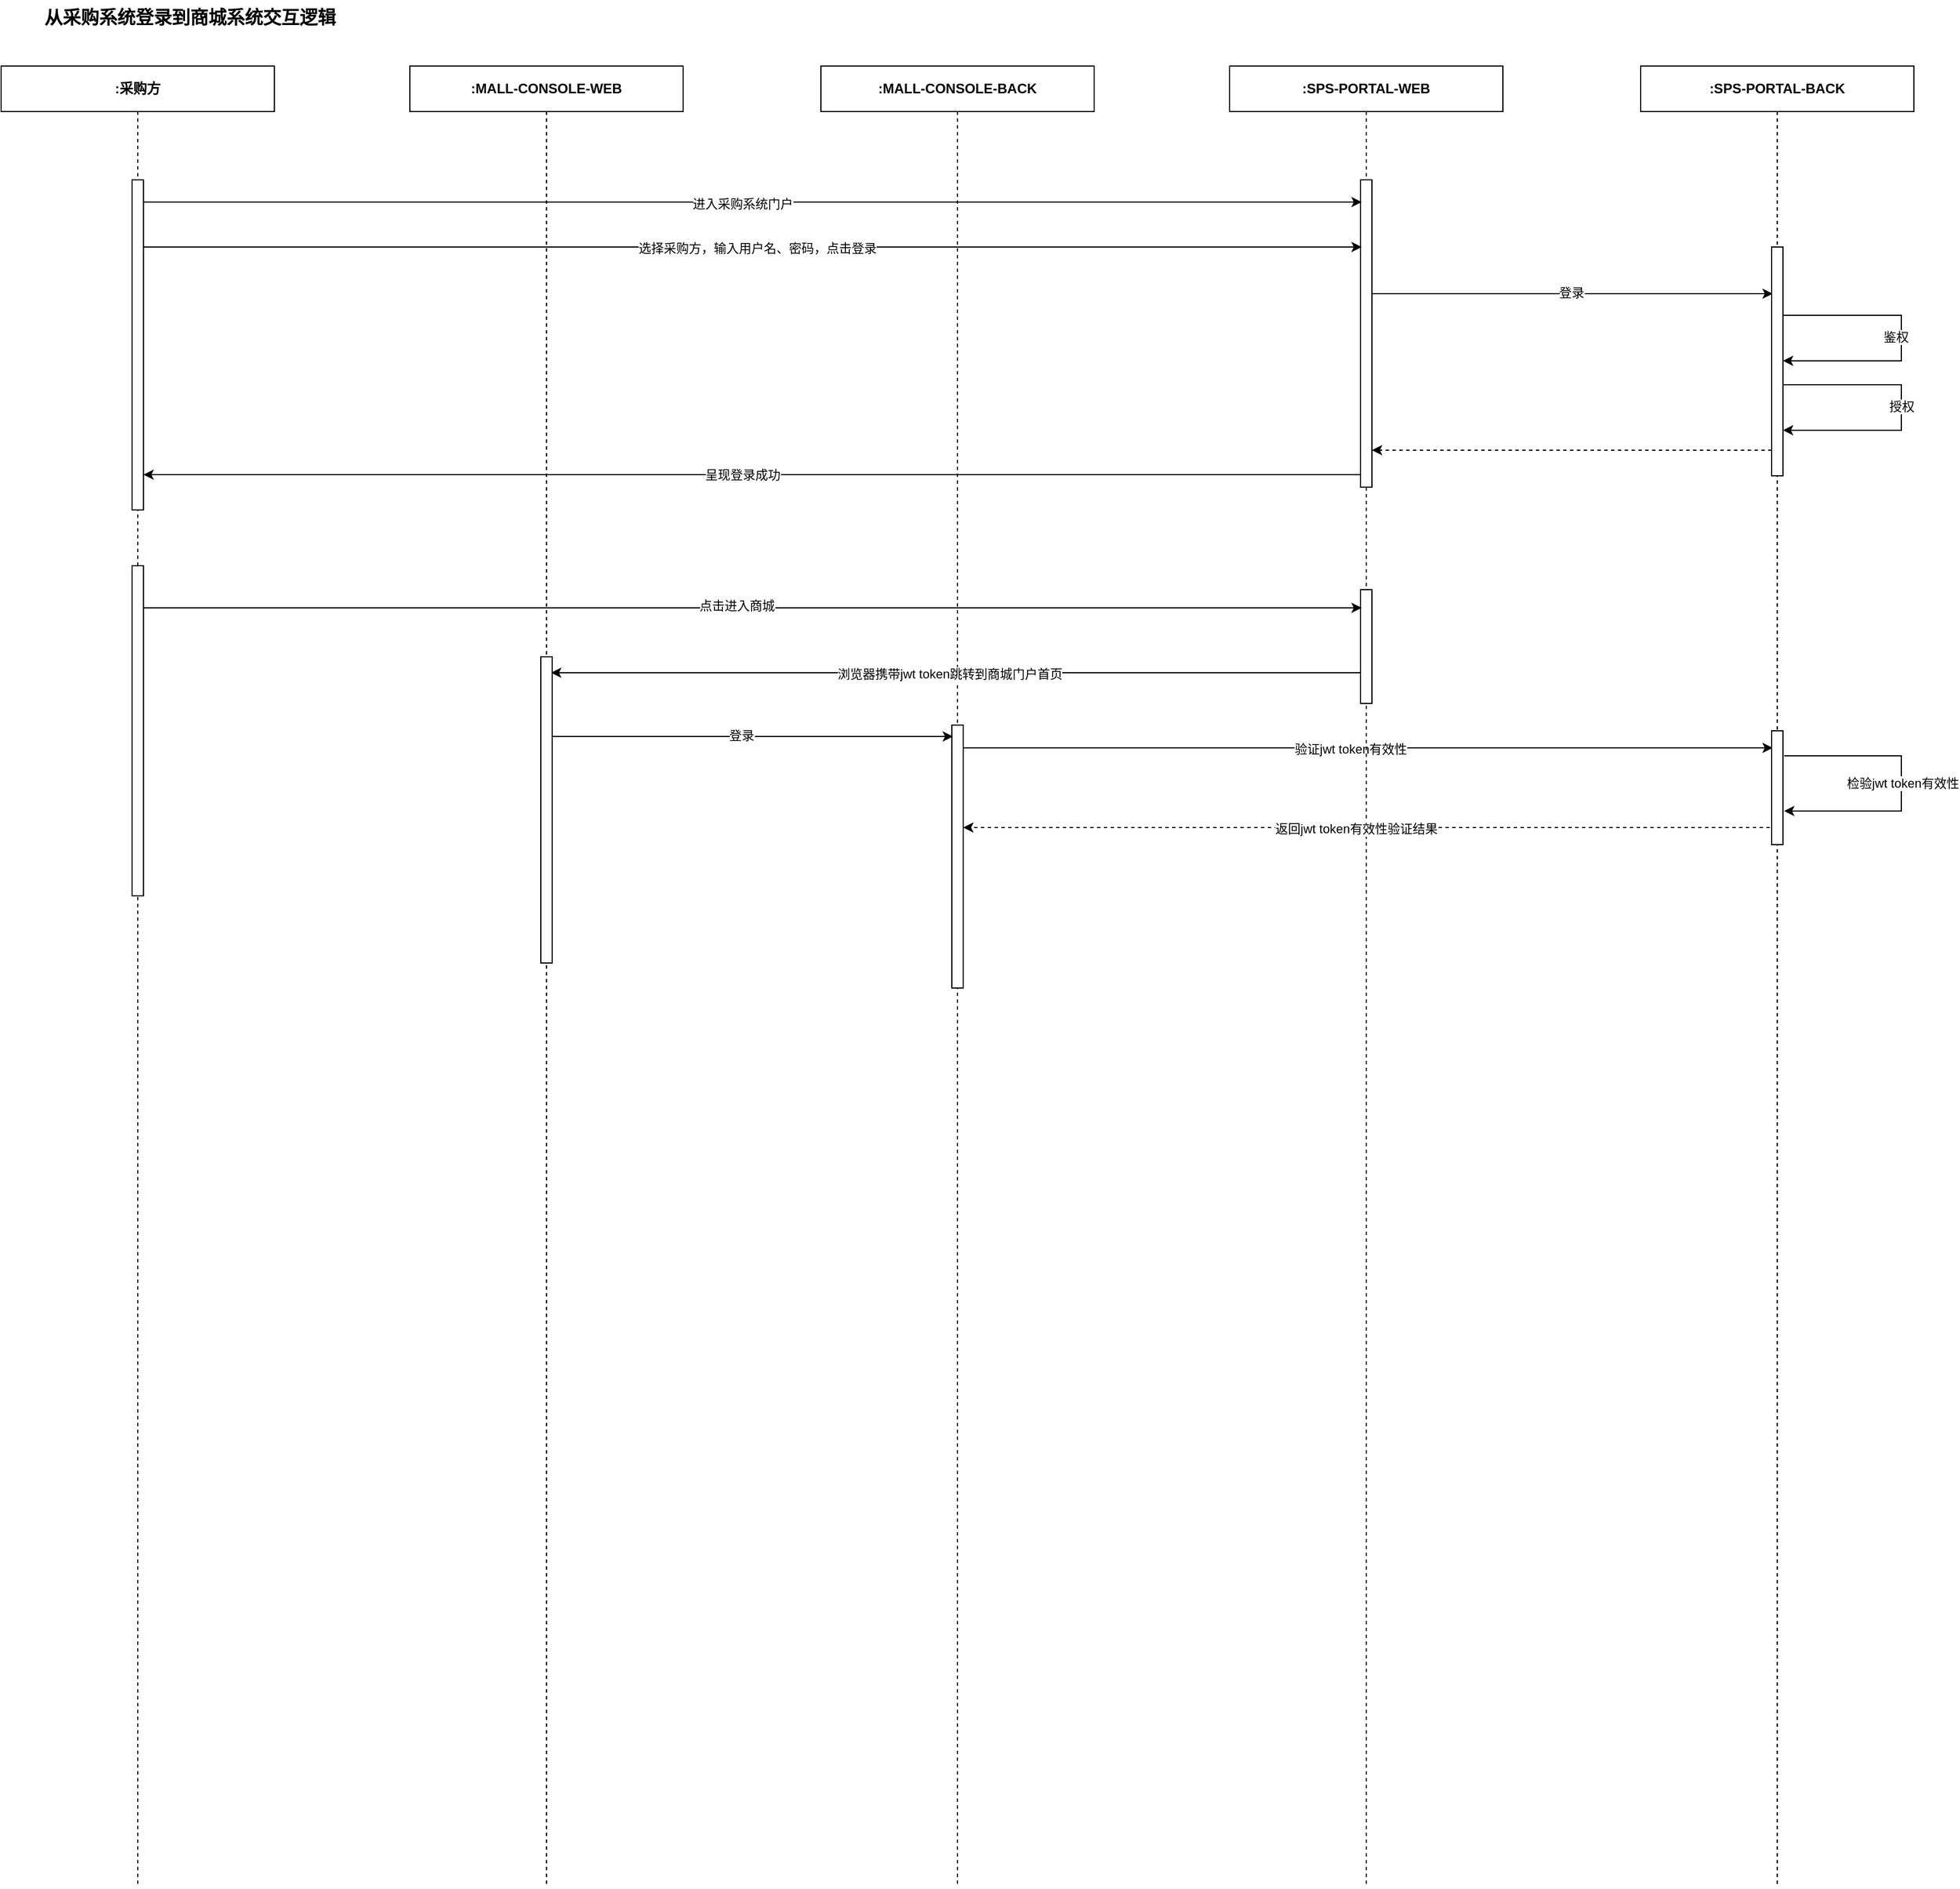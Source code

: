 <mxfile version="21.2.9" type="github">
  <diagram name="从采购系统登录到商城系统交互逻辑" id="j8WBIBVknSNu1XmUjdeU">
    <mxGraphModel dx="1893" dy="999" grid="1" gridSize="10" guides="1" tooltips="1" connect="1" arrows="1" fold="1" page="1" pageScale="1" pageWidth="1169" pageHeight="827" math="0" shadow="0">
      <root>
        <mxCell id="H5cVejKP9JeCfFEW8kaw-0" />
        <mxCell id="H5cVejKP9JeCfFEW8kaw-1" parent="H5cVejKP9JeCfFEW8kaw-0" />
        <mxCell id="89NuwvfRQPeYw-hL_1RW-55" value="" style="edgeStyle=elbowEdgeStyle;rounded=0;orthogonalLoop=1;jettySize=auto;html=1;elbow=vertical;curved=0;" edge="1" parent="H5cVejKP9JeCfFEW8kaw-1" source="H5cVejKP9JeCfFEW8kaw-2">
          <mxGeometry relative="1" as="geometry">
            <mxPoint x="1637" y="680" as="targetPoint" />
          </mxGeometry>
        </mxCell>
        <mxCell id="89NuwvfRQPeYw-hL_1RW-68" value="验证jwt token有效性" style="edgeLabel;html=1;align=center;verticalAlign=middle;resizable=0;points=[];" vertex="1" connectable="0" parent="89NuwvfRQPeYw-hL_1RW-55">
          <mxGeometry x="-0.084" y="-1" relative="1" as="geometry">
            <mxPoint x="17" as="offset" />
          </mxGeometry>
        </mxCell>
        <mxCell id="H5cVejKP9JeCfFEW8kaw-2" value="&lt;b&gt;:MALL-CONSOLE-BACK&lt;/b&gt;" style="shape=umlLifeline;perimeter=lifelinePerimeter;whiteSpace=wrap;html=1;container=1;dropTarget=0;collapsible=0;recursiveResize=0;outlineConnect=0;portConstraint=eastwest;newEdgeStyle={&quot;edgeStyle&quot;:&quot;elbowEdgeStyle&quot;,&quot;elbow&quot;:&quot;vertical&quot;,&quot;curved&quot;:0,&quot;rounded&quot;:0};" parent="H5cVejKP9JeCfFEW8kaw-1" vertex="1">
          <mxGeometry x="801" y="81" width="240" height="1600" as="geometry" />
        </mxCell>
        <mxCell id="89NuwvfRQPeYw-hL_1RW-47" value="" style="html=1;points=[];perimeter=orthogonalPerimeter;outlineConnect=0;targetShapes=umlLifeline;portConstraint=eastwest;newEdgeStyle={&quot;edgeStyle&quot;:&quot;elbowEdgeStyle&quot;,&quot;elbow&quot;:&quot;vertical&quot;,&quot;curved&quot;:0,&quot;rounded&quot;:0};" vertex="1" parent="H5cVejKP9JeCfFEW8kaw-2">
          <mxGeometry x="115" y="579" width="10" height="231" as="geometry" />
        </mxCell>
        <mxCell id="89NuwvfRQPeYw-hL_1RW-13" value="" style="edgeStyle=elbowEdgeStyle;rounded=0;orthogonalLoop=1;jettySize=auto;html=1;elbow=vertical;curved=0;" edge="1" parent="H5cVejKP9JeCfFEW8kaw-1">
          <mxGeometry relative="1" as="geometry">
            <mxPoint x="1279.5" y="281" as="sourcePoint" />
            <mxPoint x="1637" y="280.8" as="targetPoint" />
          </mxGeometry>
        </mxCell>
        <mxCell id="89NuwvfRQPeYw-hL_1RW-29" value="登录" style="edgeLabel;html=1;align=center;verticalAlign=middle;resizable=0;points=[];" vertex="1" connectable="0" parent="89NuwvfRQPeYw-hL_1RW-13">
          <mxGeometry x="-0.046" relative="1" as="geometry">
            <mxPoint x="10" y="-1" as="offset" />
          </mxGeometry>
        </mxCell>
        <mxCell id="89NuwvfRQPeYw-hL_1RW-36" value="" style="edgeStyle=elbowEdgeStyle;rounded=0;orthogonalLoop=1;jettySize=auto;html=1;elbow=vertical;curved=0;" edge="1" parent="H5cVejKP9JeCfFEW8kaw-1" source="H5cVejKP9JeCfFEW8kaw-13">
          <mxGeometry relative="1" as="geometry">
            <mxPoint x="206" y="440" as="targetPoint" />
          </mxGeometry>
        </mxCell>
        <mxCell id="89NuwvfRQPeYw-hL_1RW-37" value="呈现登录成功" style="edgeLabel;html=1;align=center;verticalAlign=middle;resizable=0;points=[];" vertex="1" connectable="0" parent="89NuwvfRQPeYw-hL_1RW-36">
          <mxGeometry x="0.076" y="2" relative="1" as="geometry">
            <mxPoint x="30" y="-2" as="offset" />
          </mxGeometry>
        </mxCell>
        <mxCell id="89NuwvfRQPeYw-hL_1RW-44" value="" style="edgeStyle=elbowEdgeStyle;rounded=0;orthogonalLoop=1;jettySize=auto;html=1;elbow=vertical;curved=0;" edge="1" parent="H5cVejKP9JeCfFEW8kaw-1" source="H5cVejKP9JeCfFEW8kaw-13">
          <mxGeometry relative="1" as="geometry">
            <mxPoint x="564" y="614" as="targetPoint" />
          </mxGeometry>
        </mxCell>
        <mxCell id="89NuwvfRQPeYw-hL_1RW-46" value="浏览器携带jwt token跳转到商城门户首页" style="edgeLabel;html=1;align=center;verticalAlign=middle;resizable=0;points=[];" vertex="1" connectable="0" parent="89NuwvfRQPeYw-hL_1RW-44">
          <mxGeometry x="0.078" y="1" relative="1" as="geometry">
            <mxPoint x="20" as="offset" />
          </mxGeometry>
        </mxCell>
        <mxCell id="H5cVejKP9JeCfFEW8kaw-13" value="&lt;b&gt;:SPS-PORTAL-WEB&lt;/b&gt;" style="shape=umlLifeline;perimeter=lifelinePerimeter;whiteSpace=wrap;html=1;container=1;dropTarget=0;collapsible=0;recursiveResize=0;outlineConnect=0;portConstraint=eastwest;newEdgeStyle={&quot;edgeStyle&quot;:&quot;elbowEdgeStyle&quot;,&quot;elbow&quot;:&quot;vertical&quot;,&quot;curved&quot;:0,&quot;rounded&quot;:0};" parent="H5cVejKP9JeCfFEW8kaw-1" vertex="1">
          <mxGeometry x="1160" y="81" width="240" height="1600" as="geometry" />
        </mxCell>
        <mxCell id="89NuwvfRQPeYw-hL_1RW-4" value="" style="html=1;points=[];perimeter=orthogonalPerimeter;outlineConnect=0;targetShapes=umlLifeline;portConstraint=eastwest;newEdgeStyle={&quot;edgeStyle&quot;:&quot;elbowEdgeStyle&quot;,&quot;elbow&quot;:&quot;vertical&quot;,&quot;curved&quot;:0,&quot;rounded&quot;:0};" vertex="1" parent="H5cVejKP9JeCfFEW8kaw-13">
          <mxGeometry x="115" y="100" width="10" height="270" as="geometry" />
        </mxCell>
        <mxCell id="89NuwvfRQPeYw-hL_1RW-39" value="" style="html=1;points=[];perimeter=orthogonalPerimeter;outlineConnect=0;targetShapes=umlLifeline;portConstraint=eastwest;newEdgeStyle={&quot;edgeStyle&quot;:&quot;elbowEdgeStyle&quot;,&quot;elbow&quot;:&quot;vertical&quot;,&quot;curved&quot;:0,&quot;rounded&quot;:0};" vertex="1" parent="H5cVejKP9JeCfFEW8kaw-13">
          <mxGeometry x="115" y="460" width="10" height="100" as="geometry" />
        </mxCell>
        <mxCell id="89NuwvfRQPeYw-hL_1RW-15" value="" style="edgeStyle=orthogonalEdgeStyle;rounded=0;orthogonalLoop=1;jettySize=auto;html=1;elbow=vertical;" edge="1" parent="H5cVejKP9JeCfFEW8kaw-1">
          <mxGeometry relative="1" as="geometry">
            <mxPoint x="1644.7" y="298.04" as="sourcePoint" />
            <mxPoint x="1646" y="340" as="targetPoint" />
            <Array as="points">
              <mxPoint x="1645" y="300" />
              <mxPoint x="1750" y="300" />
              <mxPoint x="1750" y="340" />
            </Array>
          </mxGeometry>
        </mxCell>
        <mxCell id="89NuwvfRQPeYw-hL_1RW-18" value="鉴权" style="edgeLabel;html=1;align=center;verticalAlign=middle;resizable=0;points=[];" vertex="1" connectable="0" parent="89NuwvfRQPeYw-hL_1RW-15">
          <mxGeometry x="-0.573" y="1" relative="1" as="geometry">
            <mxPoint x="49" y="20" as="offset" />
          </mxGeometry>
        </mxCell>
        <mxCell id="89NuwvfRQPeYw-hL_1RW-67" value="" style="edgeStyle=elbowEdgeStyle;rounded=0;orthogonalLoop=1;jettySize=auto;html=1;elbow=vertical;curved=0;dashed=1;" edge="1" parent="H5cVejKP9JeCfFEW8kaw-1" source="H5cVejKP9JeCfFEW8kaw-15">
          <mxGeometry relative="1" as="geometry">
            <mxPoint x="926" y="750" as="targetPoint" />
          </mxGeometry>
        </mxCell>
        <mxCell id="89NuwvfRQPeYw-hL_1RW-69" value="返回jwt token有效性验证结果" style="edgeLabel;html=1;align=center;verticalAlign=middle;resizable=0;points=[];" vertex="1" connectable="0" parent="89NuwvfRQPeYw-hL_1RW-67">
          <mxGeometry x="0.076" y="3" relative="1" as="geometry">
            <mxPoint x="15" y="-2" as="offset" />
          </mxGeometry>
        </mxCell>
        <mxCell id="H5cVejKP9JeCfFEW8kaw-15" value="&lt;b&gt;:SPS-PORTAL-BACK&lt;/b&gt;" style="shape=umlLifeline;perimeter=lifelinePerimeter;whiteSpace=wrap;html=1;container=1;dropTarget=0;collapsible=0;recursiveResize=0;outlineConnect=0;portConstraint=eastwest;newEdgeStyle={&quot;edgeStyle&quot;:&quot;elbowEdgeStyle&quot;,&quot;elbow&quot;:&quot;vertical&quot;,&quot;curved&quot;:0,&quot;rounded&quot;:0};" parent="H5cVejKP9JeCfFEW8kaw-1" vertex="1">
          <mxGeometry x="1521" y="81" width="240" height="1600" as="geometry" />
        </mxCell>
        <mxCell id="89NuwvfRQPeYw-hL_1RW-11" value="" style="html=1;points=[];perimeter=orthogonalPerimeter;outlineConnect=0;targetShapes=umlLifeline;portConstraint=eastwest;newEdgeStyle={&quot;edgeStyle&quot;:&quot;elbowEdgeStyle&quot;,&quot;elbow&quot;:&quot;vertical&quot;,&quot;curved&quot;:0,&quot;rounded&quot;:0};" vertex="1" parent="H5cVejKP9JeCfFEW8kaw-15">
          <mxGeometry x="115" y="159" width="10" height="201" as="geometry" />
        </mxCell>
        <mxCell id="89NuwvfRQPeYw-hL_1RW-27" value="" style="edgeStyle=orthogonalEdgeStyle;rounded=0;orthogonalLoop=1;jettySize=auto;html=1;elbow=vertical;" edge="1" parent="H5cVejKP9JeCfFEW8kaw-15">
          <mxGeometry relative="1" as="geometry">
            <mxPoint x="125" y="280" as="sourcePoint" />
            <mxPoint x="125" y="320" as="targetPoint" />
            <Array as="points">
              <mxPoint x="229" y="280" />
              <mxPoint x="229" y="320" />
            </Array>
          </mxGeometry>
        </mxCell>
        <mxCell id="89NuwvfRQPeYw-hL_1RW-28" value="授权" style="edgeLabel;html=1;align=center;verticalAlign=middle;resizable=0;points=[];" vertex="1" connectable="0" parent="89NuwvfRQPeYw-hL_1RW-27">
          <mxGeometry x="-0.065" relative="1" as="geometry">
            <mxPoint y="7" as="offset" />
          </mxGeometry>
        </mxCell>
        <mxCell id="89NuwvfRQPeYw-hL_1RW-56" value="" style="html=1;points=[];perimeter=orthogonalPerimeter;outlineConnect=0;targetShapes=umlLifeline;portConstraint=eastwest;newEdgeStyle={&quot;edgeStyle&quot;:&quot;elbowEdgeStyle&quot;,&quot;elbow&quot;:&quot;vertical&quot;,&quot;curved&quot;:0,&quot;rounded&quot;:0};" vertex="1" parent="H5cVejKP9JeCfFEW8kaw-15">
          <mxGeometry x="115" y="584" width="10" height="100" as="geometry" />
        </mxCell>
        <mxCell id="89NuwvfRQPeYw-hL_1RW-64" value="" style="edgeStyle=orthogonalEdgeStyle;rounded=0;orthogonalLoop=1;jettySize=auto;html=1;elbow=vertical;entryX=1.1;entryY=0.705;entryDx=0;entryDy=0;entryPerimeter=0;exitX=1.1;exitY=0.22;exitDx=0;exitDy=0;exitPerimeter=0;" edge="1" parent="H5cVejKP9JeCfFEW8kaw-15" source="89NuwvfRQPeYw-hL_1RW-56" target="89NuwvfRQPeYw-hL_1RW-56">
          <mxGeometry relative="1" as="geometry">
            <mxPoint x="159" y="609" as="sourcePoint" />
            <mxPoint x="359" y="619" as="targetPoint" />
            <Array as="points">
              <mxPoint x="229" y="606" />
              <mxPoint x="229" y="655" />
            </Array>
          </mxGeometry>
        </mxCell>
        <mxCell id="89NuwvfRQPeYw-hL_1RW-65" value="检验jwt token有效性" style="edgeLabel;html=1;align=center;verticalAlign=middle;resizable=0;points=[];" vertex="1" connectable="0" parent="89NuwvfRQPeYw-hL_1RW-64">
          <mxGeometry x="-0.073" y="1" relative="1" as="geometry">
            <mxPoint y="9" as="offset" />
          </mxGeometry>
        </mxCell>
        <mxCell id="89NuwvfRQPeYw-hL_1RW-3" value="" style="edgeStyle=elbowEdgeStyle;rounded=0;orthogonalLoop=1;jettySize=auto;html=1;elbow=vertical;curved=0;" edge="1" parent="H5cVejKP9JeCfFEW8kaw-1" source="H5cVejKP9JeCfFEW8kaw-21">
          <mxGeometry relative="1" as="geometry">
            <mxPoint x="1276" y="200.333" as="targetPoint" />
          </mxGeometry>
        </mxCell>
        <mxCell id="89NuwvfRQPeYw-hL_1RW-5" value="进入采购系统门户" style="edgeLabel;html=1;align=center;verticalAlign=middle;resizable=0;points=[];" vertex="1" connectable="0" parent="89NuwvfRQPeYw-hL_1RW-3">
          <mxGeometry x="-0.144" y="-1" relative="1" as="geometry">
            <mxPoint x="71" as="offset" />
          </mxGeometry>
        </mxCell>
        <mxCell id="89NuwvfRQPeYw-hL_1RW-9" value="" style="edgeStyle=elbowEdgeStyle;rounded=0;orthogonalLoop=1;jettySize=auto;html=1;elbow=vertical;curved=0;" edge="1" parent="H5cVejKP9JeCfFEW8kaw-1">
          <mxGeometry relative="1" as="geometry">
            <mxPoint x="200.5" y="240" as="sourcePoint" />
            <mxPoint x="1276" y="239.8" as="targetPoint" />
          </mxGeometry>
        </mxCell>
        <mxCell id="89NuwvfRQPeYw-hL_1RW-10" value="选择采购方，输入用户名、密码，点击登录" style="edgeLabel;html=1;align=center;verticalAlign=middle;resizable=0;points=[];" vertex="1" connectable="0" parent="89NuwvfRQPeYw-hL_1RW-9">
          <mxGeometry x="0.011" y="-1" relative="1" as="geometry">
            <mxPoint as="offset" />
          </mxGeometry>
        </mxCell>
        <mxCell id="89NuwvfRQPeYw-hL_1RW-41" value="" style="edgeStyle=elbowEdgeStyle;rounded=0;orthogonalLoop=1;jettySize=auto;html=1;elbow=vertical;curved=0;" edge="1" parent="H5cVejKP9JeCfFEW8kaw-1" source="H5cVejKP9JeCfFEW8kaw-21">
          <mxGeometry relative="1" as="geometry">
            <mxPoint x="1276" y="557" as="targetPoint" />
          </mxGeometry>
        </mxCell>
        <mxCell id="89NuwvfRQPeYw-hL_1RW-42" value="点击进入商城" style="edgeLabel;html=1;align=center;verticalAlign=middle;resizable=0;points=[];" vertex="1" connectable="0" parent="89NuwvfRQPeYw-hL_1RW-41">
          <mxGeometry x="-0.021" y="2" relative="1" as="geometry">
            <mxPoint as="offset" />
          </mxGeometry>
        </mxCell>
        <mxCell id="H5cVejKP9JeCfFEW8kaw-21" value="&lt;b&gt;:采购方&lt;/b&gt;" style="shape=umlLifeline;perimeter=lifelinePerimeter;whiteSpace=wrap;html=1;container=1;dropTarget=0;collapsible=0;recursiveResize=0;outlineConnect=0;portConstraint=eastwest;newEdgeStyle={&quot;edgeStyle&quot;:&quot;elbowEdgeStyle&quot;,&quot;elbow&quot;:&quot;vertical&quot;,&quot;curved&quot;:0,&quot;rounded&quot;:0};" parent="H5cVejKP9JeCfFEW8kaw-1" vertex="1">
          <mxGeometry x="81" y="81" width="240" height="1600" as="geometry" />
        </mxCell>
        <mxCell id="H5cVejKP9JeCfFEW8kaw-22" value="" style="html=1;points=[];perimeter=orthogonalPerimeter;outlineConnect=0;targetShapes=umlLifeline;portConstraint=eastwest;newEdgeStyle={&quot;edgeStyle&quot;:&quot;elbowEdgeStyle&quot;,&quot;elbow&quot;:&quot;vertical&quot;,&quot;curved&quot;:0,&quot;rounded&quot;:0};" parent="H5cVejKP9JeCfFEW8kaw-21" vertex="1">
          <mxGeometry x="115" y="100" width="10" height="290" as="geometry" />
        </mxCell>
        <mxCell id="89NuwvfRQPeYw-hL_1RW-38" value="" style="html=1;points=[];perimeter=orthogonalPerimeter;outlineConnect=0;targetShapes=umlLifeline;portConstraint=eastwest;newEdgeStyle={&quot;edgeStyle&quot;:&quot;elbowEdgeStyle&quot;,&quot;elbow&quot;:&quot;vertical&quot;,&quot;curved&quot;:0,&quot;rounded&quot;:0};" vertex="1" parent="H5cVejKP9JeCfFEW8kaw-21">
          <mxGeometry x="115" y="439" width="10" height="290" as="geometry" />
        </mxCell>
        <mxCell id="89NuwvfRQPeYw-hL_1RW-49" value="" style="edgeStyle=elbowEdgeStyle;rounded=0;orthogonalLoop=1;jettySize=auto;html=1;elbow=vertical;curved=0;" edge="1" parent="H5cVejKP9JeCfFEW8kaw-1" source="H5cVejKP9JeCfFEW8kaw-27">
          <mxGeometry relative="1" as="geometry">
            <mxPoint x="917" y="670" as="targetPoint" />
          </mxGeometry>
        </mxCell>
        <mxCell id="89NuwvfRQPeYw-hL_1RW-50" value="登录" style="edgeLabel;html=1;align=center;verticalAlign=middle;resizable=0;points=[];" vertex="1" connectable="0" parent="89NuwvfRQPeYw-hL_1RW-49">
          <mxGeometry x="-0.102" y="1" relative="1" as="geometry">
            <mxPoint x="10" as="offset" />
          </mxGeometry>
        </mxCell>
        <mxCell id="H5cVejKP9JeCfFEW8kaw-27" value="&lt;b&gt;:MALL-CONSOLE-WEB&lt;/b&gt;" style="shape=umlLifeline;perimeter=lifelinePerimeter;whiteSpace=wrap;html=1;container=1;dropTarget=0;collapsible=0;recursiveResize=0;outlineConnect=0;portConstraint=eastwest;newEdgeStyle={&quot;edgeStyle&quot;:&quot;elbowEdgeStyle&quot;,&quot;elbow&quot;:&quot;vertical&quot;,&quot;curved&quot;:0,&quot;rounded&quot;:0};" parent="H5cVejKP9JeCfFEW8kaw-1" vertex="1">
          <mxGeometry x="440" y="81" width="240" height="1600" as="geometry" />
        </mxCell>
        <mxCell id="89NuwvfRQPeYw-hL_1RW-45" value="" style="html=1;points=[];perimeter=orthogonalPerimeter;outlineConnect=0;targetShapes=umlLifeline;portConstraint=eastwest;newEdgeStyle={&quot;edgeStyle&quot;:&quot;elbowEdgeStyle&quot;,&quot;elbow&quot;:&quot;vertical&quot;,&quot;curved&quot;:0,&quot;rounded&quot;:0};" vertex="1" parent="H5cVejKP9JeCfFEW8kaw-27">
          <mxGeometry x="115" y="519" width="10" height="269" as="geometry" />
        </mxCell>
        <mxCell id="H5cVejKP9JeCfFEW8kaw-41" value="&lt;b style=&quot;font-size: 16px;&quot;&gt;从采购系统登录到商城系统交互逻辑&lt;/b&gt;" style="text;html=1;align=left;verticalAlign=middle;resizable=0;points=[];autosize=1;strokeColor=none;fillColor=none;fontSize=16;" parent="H5cVejKP9JeCfFEW8kaw-1" vertex="1">
          <mxGeometry x="117" y="23" width="280" height="30" as="geometry" />
        </mxCell>
        <mxCell id="89NuwvfRQPeYw-hL_1RW-25" value="" style="edgeStyle=elbowEdgeStyle;rounded=0;orthogonalLoop=1;jettySize=auto;html=1;elbow=vertical;curved=0;dashed=1;" edge="1" parent="H5cVejKP9JeCfFEW8kaw-1">
          <mxGeometry relative="1" as="geometry">
            <mxPoint x="1636" y="418.5" as="sourcePoint" />
            <mxPoint x="1285" y="418.5" as="targetPoint" />
          </mxGeometry>
        </mxCell>
      </root>
    </mxGraphModel>
  </diagram>
</mxfile>
